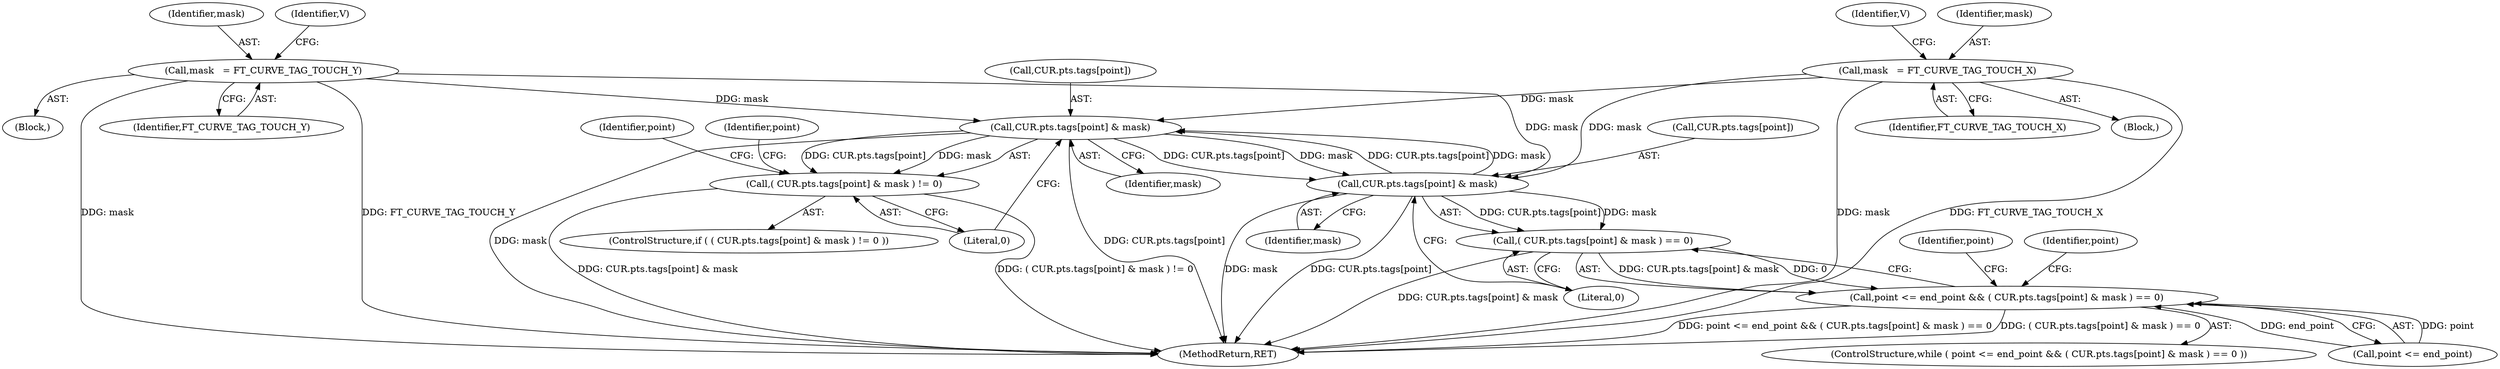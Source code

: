 digraph "0_savannah_888cd1843e935fe675cf2ac303116d4ed5b9d54b@array" {
"1000305" [label="(Call,CUR.pts.tags[point] & mask)"];
"1000273" [label="(Call,CUR.pts.tags[point] & mask)"];
"1000305" [label="(Call,CUR.pts.tags[point] & mask)"];
"1000167" [label="(Call,mask   = FT_CURVE_TAG_TOUCH_Y)"];
"1000135" [label="(Call,mask   = FT_CURVE_TAG_TOUCH_X)"];
"1000272" [label="(Call,( CUR.pts.tags[point] & mask ) == 0)"];
"1000268" [label="(Call,point <= end_point && ( CUR.pts.tags[point] & mask ) == 0)"];
"1000304" [label="(Call,( CUR.pts.tags[point] & mask ) != 0)"];
"1000267" [label="(ControlStructure,while ( point <= end_point && ( CUR.pts.tags[point] & mask ) == 0 ))"];
"1000167" [label="(Call,mask   = FT_CURVE_TAG_TOUCH_Y)"];
"1000284" [label="(Identifier,point)"];
"1000169" [label="(Identifier,FT_CURVE_TAG_TOUCH_Y)"];
"1000168" [label="(Identifier,mask)"];
"1000269" [label="(Call,point <= end_point)"];
"1000137" [label="(Identifier,FT_CURVE_TAG_TOUCH_X)"];
"1000172" [label="(Identifier,V)"];
"1000313" [label="(Identifier,mask)"];
"1000272" [label="(Call,( CUR.pts.tags[point] & mask ) == 0)"];
"1000140" [label="(Identifier,V)"];
"1000136" [label="(Identifier,mask)"];
"1000318" [label="(Identifier,point)"];
"1000303" [label="(ControlStructure,if ( ( CUR.pts.tags[point] & mask ) != 0 ))"];
"1000166" [label="(Block,)"];
"1000134" [label="(Block,)"];
"1000135" [label="(Call,mask   = FT_CURVE_TAG_TOUCH_X)"];
"1000304" [label="(Call,( CUR.pts.tags[point] & mask ) != 0)"];
"1000305" [label="(Call,CUR.pts.tags[point] & mask)"];
"1000381" [label="(MethodReturn,RET)"];
"1000282" [label="(Literal,0)"];
"1000287" [label="(Identifier,point)"];
"1000306" [label="(Call,CUR.pts.tags[point])"];
"1000314" [label="(Literal,0)"];
"1000273" [label="(Call,CUR.pts.tags[point] & mask)"];
"1000335" [label="(Identifier,point)"];
"1000268" [label="(Call,point <= end_point && ( CUR.pts.tags[point] & mask ) == 0)"];
"1000274" [label="(Call,CUR.pts.tags[point])"];
"1000281" [label="(Identifier,mask)"];
"1000305" -> "1000304"  [label="AST: "];
"1000305" -> "1000313"  [label="CFG: "];
"1000306" -> "1000305"  [label="AST: "];
"1000313" -> "1000305"  [label="AST: "];
"1000314" -> "1000305"  [label="CFG: "];
"1000305" -> "1000381"  [label="DDG: mask"];
"1000305" -> "1000381"  [label="DDG: CUR.pts.tags[point]"];
"1000305" -> "1000273"  [label="DDG: CUR.pts.tags[point]"];
"1000305" -> "1000273"  [label="DDG: mask"];
"1000305" -> "1000304"  [label="DDG: CUR.pts.tags[point]"];
"1000305" -> "1000304"  [label="DDG: mask"];
"1000273" -> "1000305"  [label="DDG: CUR.pts.tags[point]"];
"1000273" -> "1000305"  [label="DDG: mask"];
"1000167" -> "1000305"  [label="DDG: mask"];
"1000135" -> "1000305"  [label="DDG: mask"];
"1000273" -> "1000272"  [label="AST: "];
"1000273" -> "1000281"  [label="CFG: "];
"1000274" -> "1000273"  [label="AST: "];
"1000281" -> "1000273"  [label="AST: "];
"1000282" -> "1000273"  [label="CFG: "];
"1000273" -> "1000381"  [label="DDG: CUR.pts.tags[point]"];
"1000273" -> "1000381"  [label="DDG: mask"];
"1000273" -> "1000272"  [label="DDG: CUR.pts.tags[point]"];
"1000273" -> "1000272"  [label="DDG: mask"];
"1000167" -> "1000273"  [label="DDG: mask"];
"1000135" -> "1000273"  [label="DDG: mask"];
"1000167" -> "1000166"  [label="AST: "];
"1000167" -> "1000169"  [label="CFG: "];
"1000168" -> "1000167"  [label="AST: "];
"1000169" -> "1000167"  [label="AST: "];
"1000172" -> "1000167"  [label="CFG: "];
"1000167" -> "1000381"  [label="DDG: mask"];
"1000167" -> "1000381"  [label="DDG: FT_CURVE_TAG_TOUCH_Y"];
"1000135" -> "1000134"  [label="AST: "];
"1000135" -> "1000137"  [label="CFG: "];
"1000136" -> "1000135"  [label="AST: "];
"1000137" -> "1000135"  [label="AST: "];
"1000140" -> "1000135"  [label="CFG: "];
"1000135" -> "1000381"  [label="DDG: mask"];
"1000135" -> "1000381"  [label="DDG: FT_CURVE_TAG_TOUCH_X"];
"1000272" -> "1000268"  [label="AST: "];
"1000272" -> "1000282"  [label="CFG: "];
"1000282" -> "1000272"  [label="AST: "];
"1000268" -> "1000272"  [label="CFG: "];
"1000272" -> "1000381"  [label="DDG: CUR.pts.tags[point] & mask"];
"1000272" -> "1000268"  [label="DDG: CUR.pts.tags[point] & mask"];
"1000272" -> "1000268"  [label="DDG: 0"];
"1000268" -> "1000267"  [label="AST: "];
"1000268" -> "1000269"  [label="CFG: "];
"1000269" -> "1000268"  [label="AST: "];
"1000284" -> "1000268"  [label="CFG: "];
"1000287" -> "1000268"  [label="CFG: "];
"1000268" -> "1000381"  [label="DDG: point <= end_point && ( CUR.pts.tags[point] & mask ) == 0"];
"1000268" -> "1000381"  [label="DDG: ( CUR.pts.tags[point] & mask ) == 0"];
"1000269" -> "1000268"  [label="DDG: point"];
"1000269" -> "1000268"  [label="DDG: end_point"];
"1000304" -> "1000303"  [label="AST: "];
"1000304" -> "1000314"  [label="CFG: "];
"1000314" -> "1000304"  [label="AST: "];
"1000318" -> "1000304"  [label="CFG: "];
"1000335" -> "1000304"  [label="CFG: "];
"1000304" -> "1000381"  [label="DDG: ( CUR.pts.tags[point] & mask ) != 0"];
"1000304" -> "1000381"  [label="DDG: CUR.pts.tags[point] & mask"];
}
